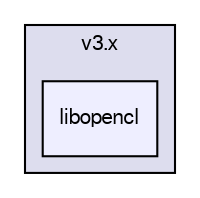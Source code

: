 digraph G {
  bgcolor=transparent;
  compound=true
  node [ fontsize="10", fontname="FreeSans"];
  edge [ labelfontsize="10", labelfontname="FreeSans"];
  subgraph clusterdir_c934b74ccb33d6b9bfd1e576787940d8 {
    graph [ bgcolor="#ddddee", pencolor="black", label="v3.x" fontname="FreeSans", fontsize="10", URL="dir_c934b74ccb33d6b9bfd1e576787940d8.html"]
  dir_dbedd5f44bccf6a41b20311432b80b7d [shape=box, label="libopencl", style="filled", fillcolor="#eeeeff", pencolor="black", URL="dir_dbedd5f44bccf6a41b20311432b80b7d.html"];
  }
}
